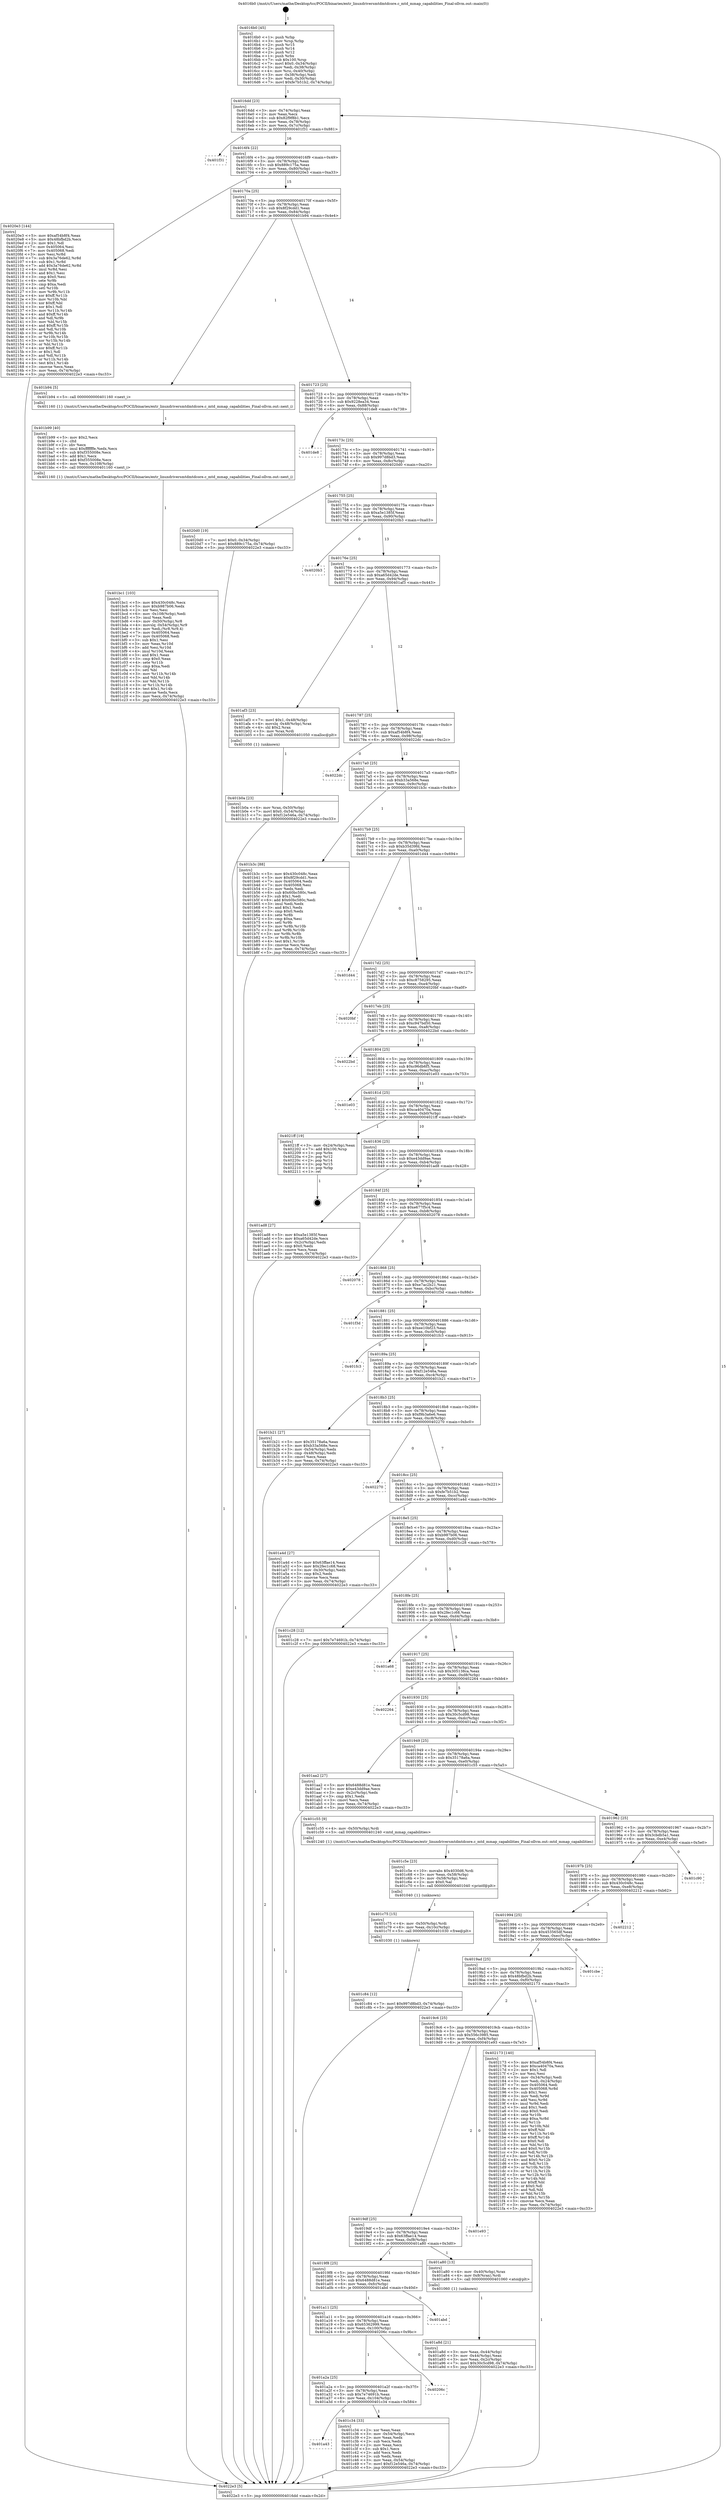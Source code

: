 digraph "0x4016b0" {
  label = "0x4016b0 (/mnt/c/Users/mathe/Desktop/tcc/POCII/binaries/extr_linuxdriversmtdmtdcore.c_mtd_mmap_capabilities_Final-ollvm.out::main(0))"
  labelloc = "t"
  node[shape=record]

  Entry [label="",width=0.3,height=0.3,shape=circle,fillcolor=black,style=filled]
  "0x4016dd" [label="{
     0x4016dd [23]\l
     | [instrs]\l
     &nbsp;&nbsp;0x4016dd \<+3\>: mov -0x74(%rbp),%eax\l
     &nbsp;&nbsp;0x4016e0 \<+2\>: mov %eax,%ecx\l
     &nbsp;&nbsp;0x4016e2 \<+6\>: sub $0x82f9f8b1,%ecx\l
     &nbsp;&nbsp;0x4016e8 \<+3\>: mov %eax,-0x78(%rbp)\l
     &nbsp;&nbsp;0x4016eb \<+3\>: mov %ecx,-0x7c(%rbp)\l
     &nbsp;&nbsp;0x4016ee \<+6\>: je 0000000000401f31 \<main+0x881\>\l
  }"]
  "0x401f31" [label="{
     0x401f31\l
  }", style=dashed]
  "0x4016f4" [label="{
     0x4016f4 [22]\l
     | [instrs]\l
     &nbsp;&nbsp;0x4016f4 \<+5\>: jmp 00000000004016f9 \<main+0x49\>\l
     &nbsp;&nbsp;0x4016f9 \<+3\>: mov -0x78(%rbp),%eax\l
     &nbsp;&nbsp;0x4016fc \<+5\>: sub $0x889c175a,%eax\l
     &nbsp;&nbsp;0x401701 \<+3\>: mov %eax,-0x80(%rbp)\l
     &nbsp;&nbsp;0x401704 \<+6\>: je 00000000004020e3 \<main+0xa33\>\l
  }"]
  Exit [label="",width=0.3,height=0.3,shape=circle,fillcolor=black,style=filled,peripheries=2]
  "0x4020e3" [label="{
     0x4020e3 [144]\l
     | [instrs]\l
     &nbsp;&nbsp;0x4020e3 \<+5\>: mov $0xaf54b8f4,%eax\l
     &nbsp;&nbsp;0x4020e8 \<+5\>: mov $0x48bfbd2b,%ecx\l
     &nbsp;&nbsp;0x4020ed \<+2\>: mov $0x1,%dl\l
     &nbsp;&nbsp;0x4020ef \<+7\>: mov 0x405064,%esi\l
     &nbsp;&nbsp;0x4020f6 \<+7\>: mov 0x405068,%edi\l
     &nbsp;&nbsp;0x4020fd \<+3\>: mov %esi,%r8d\l
     &nbsp;&nbsp;0x402100 \<+7\>: sub $0x3a76de62,%r8d\l
     &nbsp;&nbsp;0x402107 \<+4\>: sub $0x1,%r8d\l
     &nbsp;&nbsp;0x40210b \<+7\>: add $0x3a76de62,%r8d\l
     &nbsp;&nbsp;0x402112 \<+4\>: imul %r8d,%esi\l
     &nbsp;&nbsp;0x402116 \<+3\>: and $0x1,%esi\l
     &nbsp;&nbsp;0x402119 \<+3\>: cmp $0x0,%esi\l
     &nbsp;&nbsp;0x40211c \<+4\>: sete %r9b\l
     &nbsp;&nbsp;0x402120 \<+3\>: cmp $0xa,%edi\l
     &nbsp;&nbsp;0x402123 \<+4\>: setl %r10b\l
     &nbsp;&nbsp;0x402127 \<+3\>: mov %r9b,%r11b\l
     &nbsp;&nbsp;0x40212a \<+4\>: xor $0xff,%r11b\l
     &nbsp;&nbsp;0x40212e \<+3\>: mov %r10b,%bl\l
     &nbsp;&nbsp;0x402131 \<+3\>: xor $0xff,%bl\l
     &nbsp;&nbsp;0x402134 \<+3\>: xor $0x1,%dl\l
     &nbsp;&nbsp;0x402137 \<+3\>: mov %r11b,%r14b\l
     &nbsp;&nbsp;0x40213a \<+4\>: and $0xff,%r14b\l
     &nbsp;&nbsp;0x40213e \<+3\>: and %dl,%r9b\l
     &nbsp;&nbsp;0x402141 \<+3\>: mov %bl,%r15b\l
     &nbsp;&nbsp;0x402144 \<+4\>: and $0xff,%r15b\l
     &nbsp;&nbsp;0x402148 \<+3\>: and %dl,%r10b\l
     &nbsp;&nbsp;0x40214b \<+3\>: or %r9b,%r14b\l
     &nbsp;&nbsp;0x40214e \<+3\>: or %r10b,%r15b\l
     &nbsp;&nbsp;0x402151 \<+3\>: xor %r15b,%r14b\l
     &nbsp;&nbsp;0x402154 \<+3\>: or %bl,%r11b\l
     &nbsp;&nbsp;0x402157 \<+4\>: xor $0xff,%r11b\l
     &nbsp;&nbsp;0x40215b \<+3\>: or $0x1,%dl\l
     &nbsp;&nbsp;0x40215e \<+3\>: and %dl,%r11b\l
     &nbsp;&nbsp;0x402161 \<+3\>: or %r11b,%r14b\l
     &nbsp;&nbsp;0x402164 \<+4\>: test $0x1,%r14b\l
     &nbsp;&nbsp;0x402168 \<+3\>: cmovne %ecx,%eax\l
     &nbsp;&nbsp;0x40216b \<+3\>: mov %eax,-0x74(%rbp)\l
     &nbsp;&nbsp;0x40216e \<+5\>: jmp 00000000004022e3 \<main+0xc33\>\l
  }"]
  "0x40170a" [label="{
     0x40170a [25]\l
     | [instrs]\l
     &nbsp;&nbsp;0x40170a \<+5\>: jmp 000000000040170f \<main+0x5f\>\l
     &nbsp;&nbsp;0x40170f \<+3\>: mov -0x78(%rbp),%eax\l
     &nbsp;&nbsp;0x401712 \<+5\>: sub $0x8f29cdd1,%eax\l
     &nbsp;&nbsp;0x401717 \<+6\>: mov %eax,-0x84(%rbp)\l
     &nbsp;&nbsp;0x40171d \<+6\>: je 0000000000401b94 \<main+0x4e4\>\l
  }"]
  "0x401c84" [label="{
     0x401c84 [12]\l
     | [instrs]\l
     &nbsp;&nbsp;0x401c84 \<+7\>: movl $0x997d8bd3,-0x74(%rbp)\l
     &nbsp;&nbsp;0x401c8b \<+5\>: jmp 00000000004022e3 \<main+0xc33\>\l
  }"]
  "0x401b94" [label="{
     0x401b94 [5]\l
     | [instrs]\l
     &nbsp;&nbsp;0x401b94 \<+5\>: call 0000000000401160 \<next_i\>\l
     | [calls]\l
     &nbsp;&nbsp;0x401160 \{1\} (/mnt/c/Users/mathe/Desktop/tcc/POCII/binaries/extr_linuxdriversmtdmtdcore.c_mtd_mmap_capabilities_Final-ollvm.out::next_i)\l
  }"]
  "0x401723" [label="{
     0x401723 [25]\l
     | [instrs]\l
     &nbsp;&nbsp;0x401723 \<+5\>: jmp 0000000000401728 \<main+0x78\>\l
     &nbsp;&nbsp;0x401728 \<+3\>: mov -0x78(%rbp),%eax\l
     &nbsp;&nbsp;0x40172b \<+5\>: sub $0x9228ea34,%eax\l
     &nbsp;&nbsp;0x401730 \<+6\>: mov %eax,-0x88(%rbp)\l
     &nbsp;&nbsp;0x401736 \<+6\>: je 0000000000401de8 \<main+0x738\>\l
  }"]
  "0x401c75" [label="{
     0x401c75 [15]\l
     | [instrs]\l
     &nbsp;&nbsp;0x401c75 \<+4\>: mov -0x50(%rbp),%rdi\l
     &nbsp;&nbsp;0x401c79 \<+6\>: mov %eax,-0x10c(%rbp)\l
     &nbsp;&nbsp;0x401c7f \<+5\>: call 0000000000401030 \<free@plt\>\l
     | [calls]\l
     &nbsp;&nbsp;0x401030 \{1\} (unknown)\l
  }"]
  "0x401de8" [label="{
     0x401de8\l
  }", style=dashed]
  "0x40173c" [label="{
     0x40173c [25]\l
     | [instrs]\l
     &nbsp;&nbsp;0x40173c \<+5\>: jmp 0000000000401741 \<main+0x91\>\l
     &nbsp;&nbsp;0x401741 \<+3\>: mov -0x78(%rbp),%eax\l
     &nbsp;&nbsp;0x401744 \<+5\>: sub $0x997d8bd3,%eax\l
     &nbsp;&nbsp;0x401749 \<+6\>: mov %eax,-0x8c(%rbp)\l
     &nbsp;&nbsp;0x40174f \<+6\>: je 00000000004020d0 \<main+0xa20\>\l
  }"]
  "0x401c5e" [label="{
     0x401c5e [23]\l
     | [instrs]\l
     &nbsp;&nbsp;0x401c5e \<+10\>: movabs $0x4030d6,%rdi\l
     &nbsp;&nbsp;0x401c68 \<+3\>: mov %eax,-0x58(%rbp)\l
     &nbsp;&nbsp;0x401c6b \<+3\>: mov -0x58(%rbp),%esi\l
     &nbsp;&nbsp;0x401c6e \<+2\>: mov $0x0,%al\l
     &nbsp;&nbsp;0x401c70 \<+5\>: call 0000000000401040 \<printf@plt\>\l
     | [calls]\l
     &nbsp;&nbsp;0x401040 \{1\} (unknown)\l
  }"]
  "0x4020d0" [label="{
     0x4020d0 [19]\l
     | [instrs]\l
     &nbsp;&nbsp;0x4020d0 \<+7\>: movl $0x0,-0x34(%rbp)\l
     &nbsp;&nbsp;0x4020d7 \<+7\>: movl $0x889c175a,-0x74(%rbp)\l
     &nbsp;&nbsp;0x4020de \<+5\>: jmp 00000000004022e3 \<main+0xc33\>\l
  }"]
  "0x401755" [label="{
     0x401755 [25]\l
     | [instrs]\l
     &nbsp;&nbsp;0x401755 \<+5\>: jmp 000000000040175a \<main+0xaa\>\l
     &nbsp;&nbsp;0x40175a \<+3\>: mov -0x78(%rbp),%eax\l
     &nbsp;&nbsp;0x40175d \<+5\>: sub $0xa5e1385f,%eax\l
     &nbsp;&nbsp;0x401762 \<+6\>: mov %eax,-0x90(%rbp)\l
     &nbsp;&nbsp;0x401768 \<+6\>: je 00000000004020b3 \<main+0xa03\>\l
  }"]
  "0x401a43" [label="{
     0x401a43\l
  }", style=dashed]
  "0x4020b3" [label="{
     0x4020b3\l
  }", style=dashed]
  "0x40176e" [label="{
     0x40176e [25]\l
     | [instrs]\l
     &nbsp;&nbsp;0x40176e \<+5\>: jmp 0000000000401773 \<main+0xc3\>\l
     &nbsp;&nbsp;0x401773 \<+3\>: mov -0x78(%rbp),%eax\l
     &nbsp;&nbsp;0x401776 \<+5\>: sub $0xa65d42de,%eax\l
     &nbsp;&nbsp;0x40177b \<+6\>: mov %eax,-0x94(%rbp)\l
     &nbsp;&nbsp;0x401781 \<+6\>: je 0000000000401af3 \<main+0x443\>\l
  }"]
  "0x401c34" [label="{
     0x401c34 [33]\l
     | [instrs]\l
     &nbsp;&nbsp;0x401c34 \<+2\>: xor %eax,%eax\l
     &nbsp;&nbsp;0x401c36 \<+3\>: mov -0x54(%rbp),%ecx\l
     &nbsp;&nbsp;0x401c39 \<+2\>: mov %eax,%edx\l
     &nbsp;&nbsp;0x401c3b \<+2\>: sub %ecx,%edx\l
     &nbsp;&nbsp;0x401c3d \<+2\>: mov %eax,%ecx\l
     &nbsp;&nbsp;0x401c3f \<+3\>: sub $0x1,%ecx\l
     &nbsp;&nbsp;0x401c42 \<+2\>: add %ecx,%edx\l
     &nbsp;&nbsp;0x401c44 \<+2\>: sub %edx,%eax\l
     &nbsp;&nbsp;0x401c46 \<+3\>: mov %eax,-0x54(%rbp)\l
     &nbsp;&nbsp;0x401c49 \<+7\>: movl $0xf12e546a,-0x74(%rbp)\l
     &nbsp;&nbsp;0x401c50 \<+5\>: jmp 00000000004022e3 \<main+0xc33\>\l
  }"]
  "0x401af3" [label="{
     0x401af3 [23]\l
     | [instrs]\l
     &nbsp;&nbsp;0x401af3 \<+7\>: movl $0x1,-0x48(%rbp)\l
     &nbsp;&nbsp;0x401afa \<+4\>: movslq -0x48(%rbp),%rax\l
     &nbsp;&nbsp;0x401afe \<+4\>: shl $0x2,%rax\l
     &nbsp;&nbsp;0x401b02 \<+3\>: mov %rax,%rdi\l
     &nbsp;&nbsp;0x401b05 \<+5\>: call 0000000000401050 \<malloc@plt\>\l
     | [calls]\l
     &nbsp;&nbsp;0x401050 \{1\} (unknown)\l
  }"]
  "0x401787" [label="{
     0x401787 [25]\l
     | [instrs]\l
     &nbsp;&nbsp;0x401787 \<+5\>: jmp 000000000040178c \<main+0xdc\>\l
     &nbsp;&nbsp;0x40178c \<+3\>: mov -0x78(%rbp),%eax\l
     &nbsp;&nbsp;0x40178f \<+5\>: sub $0xaf54b8f4,%eax\l
     &nbsp;&nbsp;0x401794 \<+6\>: mov %eax,-0x98(%rbp)\l
     &nbsp;&nbsp;0x40179a \<+6\>: je 00000000004022dc \<main+0xc2c\>\l
  }"]
  "0x401a2a" [label="{
     0x401a2a [25]\l
     | [instrs]\l
     &nbsp;&nbsp;0x401a2a \<+5\>: jmp 0000000000401a2f \<main+0x37f\>\l
     &nbsp;&nbsp;0x401a2f \<+3\>: mov -0x78(%rbp),%eax\l
     &nbsp;&nbsp;0x401a32 \<+5\>: sub $0x7e74691b,%eax\l
     &nbsp;&nbsp;0x401a37 \<+6\>: mov %eax,-0x104(%rbp)\l
     &nbsp;&nbsp;0x401a3d \<+6\>: je 0000000000401c34 \<main+0x584\>\l
  }"]
  "0x4022dc" [label="{
     0x4022dc\l
  }", style=dashed]
  "0x4017a0" [label="{
     0x4017a0 [25]\l
     | [instrs]\l
     &nbsp;&nbsp;0x4017a0 \<+5\>: jmp 00000000004017a5 \<main+0xf5\>\l
     &nbsp;&nbsp;0x4017a5 \<+3\>: mov -0x78(%rbp),%eax\l
     &nbsp;&nbsp;0x4017a8 \<+5\>: sub $0xb33a568e,%eax\l
     &nbsp;&nbsp;0x4017ad \<+6\>: mov %eax,-0x9c(%rbp)\l
     &nbsp;&nbsp;0x4017b3 \<+6\>: je 0000000000401b3c \<main+0x48c\>\l
  }"]
  "0x40206c" [label="{
     0x40206c\l
  }", style=dashed]
  "0x401b3c" [label="{
     0x401b3c [88]\l
     | [instrs]\l
     &nbsp;&nbsp;0x401b3c \<+5\>: mov $0x430c048c,%eax\l
     &nbsp;&nbsp;0x401b41 \<+5\>: mov $0x8f29cdd1,%ecx\l
     &nbsp;&nbsp;0x401b46 \<+7\>: mov 0x405064,%edx\l
     &nbsp;&nbsp;0x401b4d \<+7\>: mov 0x405068,%esi\l
     &nbsp;&nbsp;0x401b54 \<+2\>: mov %edx,%edi\l
     &nbsp;&nbsp;0x401b56 \<+6\>: sub $0x60bc580c,%edi\l
     &nbsp;&nbsp;0x401b5c \<+3\>: sub $0x1,%edi\l
     &nbsp;&nbsp;0x401b5f \<+6\>: add $0x60bc580c,%edi\l
     &nbsp;&nbsp;0x401b65 \<+3\>: imul %edi,%edx\l
     &nbsp;&nbsp;0x401b68 \<+3\>: and $0x1,%edx\l
     &nbsp;&nbsp;0x401b6b \<+3\>: cmp $0x0,%edx\l
     &nbsp;&nbsp;0x401b6e \<+4\>: sete %r8b\l
     &nbsp;&nbsp;0x401b72 \<+3\>: cmp $0xa,%esi\l
     &nbsp;&nbsp;0x401b75 \<+4\>: setl %r9b\l
     &nbsp;&nbsp;0x401b79 \<+3\>: mov %r8b,%r10b\l
     &nbsp;&nbsp;0x401b7c \<+3\>: and %r9b,%r10b\l
     &nbsp;&nbsp;0x401b7f \<+3\>: xor %r9b,%r8b\l
     &nbsp;&nbsp;0x401b82 \<+3\>: or %r8b,%r10b\l
     &nbsp;&nbsp;0x401b85 \<+4\>: test $0x1,%r10b\l
     &nbsp;&nbsp;0x401b89 \<+3\>: cmovne %ecx,%eax\l
     &nbsp;&nbsp;0x401b8c \<+3\>: mov %eax,-0x74(%rbp)\l
     &nbsp;&nbsp;0x401b8f \<+5\>: jmp 00000000004022e3 \<main+0xc33\>\l
  }"]
  "0x4017b9" [label="{
     0x4017b9 [25]\l
     | [instrs]\l
     &nbsp;&nbsp;0x4017b9 \<+5\>: jmp 00000000004017be \<main+0x10e\>\l
     &nbsp;&nbsp;0x4017be \<+3\>: mov -0x78(%rbp),%eax\l
     &nbsp;&nbsp;0x4017c1 \<+5\>: sub $0xb35d39fd,%eax\l
     &nbsp;&nbsp;0x4017c6 \<+6\>: mov %eax,-0xa0(%rbp)\l
     &nbsp;&nbsp;0x4017cc \<+6\>: je 0000000000401d44 \<main+0x694\>\l
  }"]
  "0x401a11" [label="{
     0x401a11 [25]\l
     | [instrs]\l
     &nbsp;&nbsp;0x401a11 \<+5\>: jmp 0000000000401a16 \<main+0x366\>\l
     &nbsp;&nbsp;0x401a16 \<+3\>: mov -0x78(%rbp),%eax\l
     &nbsp;&nbsp;0x401a19 \<+5\>: sub $0x65362999,%eax\l
     &nbsp;&nbsp;0x401a1e \<+6\>: mov %eax,-0x100(%rbp)\l
     &nbsp;&nbsp;0x401a24 \<+6\>: je 000000000040206c \<main+0x9bc\>\l
  }"]
  "0x401d44" [label="{
     0x401d44\l
  }", style=dashed]
  "0x4017d2" [label="{
     0x4017d2 [25]\l
     | [instrs]\l
     &nbsp;&nbsp;0x4017d2 \<+5\>: jmp 00000000004017d7 \<main+0x127\>\l
     &nbsp;&nbsp;0x4017d7 \<+3\>: mov -0x78(%rbp),%eax\l
     &nbsp;&nbsp;0x4017da \<+5\>: sub $0xc8758295,%eax\l
     &nbsp;&nbsp;0x4017df \<+6\>: mov %eax,-0xa4(%rbp)\l
     &nbsp;&nbsp;0x4017e5 \<+6\>: je 00000000004020bf \<main+0xa0f\>\l
  }"]
  "0x401abd" [label="{
     0x401abd\l
  }", style=dashed]
  "0x4020bf" [label="{
     0x4020bf\l
  }", style=dashed]
  "0x4017eb" [label="{
     0x4017eb [25]\l
     | [instrs]\l
     &nbsp;&nbsp;0x4017eb \<+5\>: jmp 00000000004017f0 \<main+0x140\>\l
     &nbsp;&nbsp;0x4017f0 \<+3\>: mov -0x78(%rbp),%eax\l
     &nbsp;&nbsp;0x4017f3 \<+5\>: sub $0xc947bd50,%eax\l
     &nbsp;&nbsp;0x4017f8 \<+6\>: mov %eax,-0xa8(%rbp)\l
     &nbsp;&nbsp;0x4017fe \<+6\>: je 00000000004022bd \<main+0xc0d\>\l
  }"]
  "0x401bc1" [label="{
     0x401bc1 [103]\l
     | [instrs]\l
     &nbsp;&nbsp;0x401bc1 \<+5\>: mov $0x430c048c,%ecx\l
     &nbsp;&nbsp;0x401bc6 \<+5\>: mov $0xb987b06,%edx\l
     &nbsp;&nbsp;0x401bcb \<+2\>: xor %esi,%esi\l
     &nbsp;&nbsp;0x401bcd \<+6\>: mov -0x108(%rbp),%edi\l
     &nbsp;&nbsp;0x401bd3 \<+3\>: imul %eax,%edi\l
     &nbsp;&nbsp;0x401bd6 \<+4\>: mov -0x50(%rbp),%r8\l
     &nbsp;&nbsp;0x401bda \<+4\>: movslq -0x54(%rbp),%r9\l
     &nbsp;&nbsp;0x401bde \<+4\>: mov %edi,(%r8,%r9,4)\l
     &nbsp;&nbsp;0x401be2 \<+7\>: mov 0x405064,%eax\l
     &nbsp;&nbsp;0x401be9 \<+7\>: mov 0x405068,%edi\l
     &nbsp;&nbsp;0x401bf0 \<+3\>: sub $0x1,%esi\l
     &nbsp;&nbsp;0x401bf3 \<+3\>: mov %eax,%r10d\l
     &nbsp;&nbsp;0x401bf6 \<+3\>: add %esi,%r10d\l
     &nbsp;&nbsp;0x401bf9 \<+4\>: imul %r10d,%eax\l
     &nbsp;&nbsp;0x401bfd \<+3\>: and $0x1,%eax\l
     &nbsp;&nbsp;0x401c00 \<+3\>: cmp $0x0,%eax\l
     &nbsp;&nbsp;0x401c03 \<+4\>: sete %r11b\l
     &nbsp;&nbsp;0x401c07 \<+3\>: cmp $0xa,%edi\l
     &nbsp;&nbsp;0x401c0a \<+3\>: setl %bl\l
     &nbsp;&nbsp;0x401c0d \<+3\>: mov %r11b,%r14b\l
     &nbsp;&nbsp;0x401c10 \<+3\>: and %bl,%r14b\l
     &nbsp;&nbsp;0x401c13 \<+3\>: xor %bl,%r11b\l
     &nbsp;&nbsp;0x401c16 \<+3\>: or %r11b,%r14b\l
     &nbsp;&nbsp;0x401c19 \<+4\>: test $0x1,%r14b\l
     &nbsp;&nbsp;0x401c1d \<+3\>: cmovne %edx,%ecx\l
     &nbsp;&nbsp;0x401c20 \<+3\>: mov %ecx,-0x74(%rbp)\l
     &nbsp;&nbsp;0x401c23 \<+5\>: jmp 00000000004022e3 \<main+0xc33\>\l
  }"]
  "0x4022bd" [label="{
     0x4022bd\l
  }", style=dashed]
  "0x401804" [label="{
     0x401804 [25]\l
     | [instrs]\l
     &nbsp;&nbsp;0x401804 \<+5\>: jmp 0000000000401809 \<main+0x159\>\l
     &nbsp;&nbsp;0x401809 \<+3\>: mov -0x78(%rbp),%eax\l
     &nbsp;&nbsp;0x40180c \<+5\>: sub $0xc96db6f5,%eax\l
     &nbsp;&nbsp;0x401811 \<+6\>: mov %eax,-0xac(%rbp)\l
     &nbsp;&nbsp;0x401817 \<+6\>: je 0000000000401e03 \<main+0x753\>\l
  }"]
  "0x401b99" [label="{
     0x401b99 [40]\l
     | [instrs]\l
     &nbsp;&nbsp;0x401b99 \<+5\>: mov $0x2,%ecx\l
     &nbsp;&nbsp;0x401b9e \<+1\>: cltd\l
     &nbsp;&nbsp;0x401b9f \<+2\>: idiv %ecx\l
     &nbsp;&nbsp;0x401ba1 \<+6\>: imul $0xfffffffe,%edx,%ecx\l
     &nbsp;&nbsp;0x401ba7 \<+6\>: sub $0xf355008e,%ecx\l
     &nbsp;&nbsp;0x401bad \<+3\>: add $0x1,%ecx\l
     &nbsp;&nbsp;0x401bb0 \<+6\>: add $0xf355008e,%ecx\l
     &nbsp;&nbsp;0x401bb6 \<+6\>: mov %ecx,-0x108(%rbp)\l
     &nbsp;&nbsp;0x401bbc \<+5\>: call 0000000000401160 \<next_i\>\l
     | [calls]\l
     &nbsp;&nbsp;0x401160 \{1\} (/mnt/c/Users/mathe/Desktop/tcc/POCII/binaries/extr_linuxdriversmtdmtdcore.c_mtd_mmap_capabilities_Final-ollvm.out::next_i)\l
  }"]
  "0x401e03" [label="{
     0x401e03\l
  }", style=dashed]
  "0x40181d" [label="{
     0x40181d [25]\l
     | [instrs]\l
     &nbsp;&nbsp;0x40181d \<+5\>: jmp 0000000000401822 \<main+0x172\>\l
     &nbsp;&nbsp;0x401822 \<+3\>: mov -0x78(%rbp),%eax\l
     &nbsp;&nbsp;0x401825 \<+5\>: sub $0xca40470a,%eax\l
     &nbsp;&nbsp;0x40182a \<+6\>: mov %eax,-0xb0(%rbp)\l
     &nbsp;&nbsp;0x401830 \<+6\>: je 00000000004021ff \<main+0xb4f\>\l
  }"]
  "0x401b0a" [label="{
     0x401b0a [23]\l
     | [instrs]\l
     &nbsp;&nbsp;0x401b0a \<+4\>: mov %rax,-0x50(%rbp)\l
     &nbsp;&nbsp;0x401b0e \<+7\>: movl $0x0,-0x54(%rbp)\l
     &nbsp;&nbsp;0x401b15 \<+7\>: movl $0xf12e546a,-0x74(%rbp)\l
     &nbsp;&nbsp;0x401b1c \<+5\>: jmp 00000000004022e3 \<main+0xc33\>\l
  }"]
  "0x4021ff" [label="{
     0x4021ff [19]\l
     | [instrs]\l
     &nbsp;&nbsp;0x4021ff \<+3\>: mov -0x24(%rbp),%eax\l
     &nbsp;&nbsp;0x402202 \<+7\>: add $0x100,%rsp\l
     &nbsp;&nbsp;0x402209 \<+1\>: pop %rbx\l
     &nbsp;&nbsp;0x40220a \<+2\>: pop %r12\l
     &nbsp;&nbsp;0x40220c \<+2\>: pop %r14\l
     &nbsp;&nbsp;0x40220e \<+2\>: pop %r15\l
     &nbsp;&nbsp;0x402210 \<+1\>: pop %rbp\l
     &nbsp;&nbsp;0x402211 \<+1\>: ret\l
  }"]
  "0x401836" [label="{
     0x401836 [25]\l
     | [instrs]\l
     &nbsp;&nbsp;0x401836 \<+5\>: jmp 000000000040183b \<main+0x18b\>\l
     &nbsp;&nbsp;0x40183b \<+3\>: mov -0x78(%rbp),%eax\l
     &nbsp;&nbsp;0x40183e \<+5\>: sub $0xe43dd9ae,%eax\l
     &nbsp;&nbsp;0x401843 \<+6\>: mov %eax,-0xb4(%rbp)\l
     &nbsp;&nbsp;0x401849 \<+6\>: je 0000000000401ad8 \<main+0x428\>\l
  }"]
  "0x401a8d" [label="{
     0x401a8d [21]\l
     | [instrs]\l
     &nbsp;&nbsp;0x401a8d \<+3\>: mov %eax,-0x44(%rbp)\l
     &nbsp;&nbsp;0x401a90 \<+3\>: mov -0x44(%rbp),%eax\l
     &nbsp;&nbsp;0x401a93 \<+3\>: mov %eax,-0x2c(%rbp)\l
     &nbsp;&nbsp;0x401a96 \<+7\>: movl $0x30c5cd98,-0x74(%rbp)\l
     &nbsp;&nbsp;0x401a9d \<+5\>: jmp 00000000004022e3 \<main+0xc33\>\l
  }"]
  "0x401ad8" [label="{
     0x401ad8 [27]\l
     | [instrs]\l
     &nbsp;&nbsp;0x401ad8 \<+5\>: mov $0xa5e1385f,%eax\l
     &nbsp;&nbsp;0x401add \<+5\>: mov $0xa65d42de,%ecx\l
     &nbsp;&nbsp;0x401ae2 \<+3\>: mov -0x2c(%rbp),%edx\l
     &nbsp;&nbsp;0x401ae5 \<+3\>: cmp $0x0,%edx\l
     &nbsp;&nbsp;0x401ae8 \<+3\>: cmove %ecx,%eax\l
     &nbsp;&nbsp;0x401aeb \<+3\>: mov %eax,-0x74(%rbp)\l
     &nbsp;&nbsp;0x401aee \<+5\>: jmp 00000000004022e3 \<main+0xc33\>\l
  }"]
  "0x40184f" [label="{
     0x40184f [25]\l
     | [instrs]\l
     &nbsp;&nbsp;0x40184f \<+5\>: jmp 0000000000401854 \<main+0x1a4\>\l
     &nbsp;&nbsp;0x401854 \<+3\>: mov -0x78(%rbp),%eax\l
     &nbsp;&nbsp;0x401857 \<+5\>: sub $0xe677f5c4,%eax\l
     &nbsp;&nbsp;0x40185c \<+6\>: mov %eax,-0xb8(%rbp)\l
     &nbsp;&nbsp;0x401862 \<+6\>: je 0000000000402078 \<main+0x9c8\>\l
  }"]
  "0x4019f8" [label="{
     0x4019f8 [25]\l
     | [instrs]\l
     &nbsp;&nbsp;0x4019f8 \<+5\>: jmp 00000000004019fd \<main+0x34d\>\l
     &nbsp;&nbsp;0x4019fd \<+3\>: mov -0x78(%rbp),%eax\l
     &nbsp;&nbsp;0x401a00 \<+5\>: sub $0x6488d81e,%eax\l
     &nbsp;&nbsp;0x401a05 \<+6\>: mov %eax,-0xfc(%rbp)\l
     &nbsp;&nbsp;0x401a0b \<+6\>: je 0000000000401abd \<main+0x40d\>\l
  }"]
  "0x402078" [label="{
     0x402078\l
  }", style=dashed]
  "0x401868" [label="{
     0x401868 [25]\l
     | [instrs]\l
     &nbsp;&nbsp;0x401868 \<+5\>: jmp 000000000040186d \<main+0x1bd\>\l
     &nbsp;&nbsp;0x40186d \<+3\>: mov -0x78(%rbp),%eax\l
     &nbsp;&nbsp;0x401870 \<+5\>: sub $0xe7ac2b21,%eax\l
     &nbsp;&nbsp;0x401875 \<+6\>: mov %eax,-0xbc(%rbp)\l
     &nbsp;&nbsp;0x40187b \<+6\>: je 0000000000401f3d \<main+0x88d\>\l
  }"]
  "0x401a80" [label="{
     0x401a80 [13]\l
     | [instrs]\l
     &nbsp;&nbsp;0x401a80 \<+4\>: mov -0x40(%rbp),%rax\l
     &nbsp;&nbsp;0x401a84 \<+4\>: mov 0x8(%rax),%rdi\l
     &nbsp;&nbsp;0x401a88 \<+5\>: call 0000000000401060 \<atoi@plt\>\l
     | [calls]\l
     &nbsp;&nbsp;0x401060 \{1\} (unknown)\l
  }"]
  "0x401f3d" [label="{
     0x401f3d\l
  }", style=dashed]
  "0x401881" [label="{
     0x401881 [25]\l
     | [instrs]\l
     &nbsp;&nbsp;0x401881 \<+5\>: jmp 0000000000401886 \<main+0x1d6\>\l
     &nbsp;&nbsp;0x401886 \<+3\>: mov -0x78(%rbp),%eax\l
     &nbsp;&nbsp;0x401889 \<+5\>: sub $0xee10bf23,%eax\l
     &nbsp;&nbsp;0x40188e \<+6\>: mov %eax,-0xc0(%rbp)\l
     &nbsp;&nbsp;0x401894 \<+6\>: je 0000000000401fc3 \<main+0x913\>\l
  }"]
  "0x4019df" [label="{
     0x4019df [25]\l
     | [instrs]\l
     &nbsp;&nbsp;0x4019df \<+5\>: jmp 00000000004019e4 \<main+0x334\>\l
     &nbsp;&nbsp;0x4019e4 \<+3\>: mov -0x78(%rbp),%eax\l
     &nbsp;&nbsp;0x4019e7 \<+5\>: sub $0x63ffae14,%eax\l
     &nbsp;&nbsp;0x4019ec \<+6\>: mov %eax,-0xf8(%rbp)\l
     &nbsp;&nbsp;0x4019f2 \<+6\>: je 0000000000401a80 \<main+0x3d0\>\l
  }"]
  "0x401fc3" [label="{
     0x401fc3\l
  }", style=dashed]
  "0x40189a" [label="{
     0x40189a [25]\l
     | [instrs]\l
     &nbsp;&nbsp;0x40189a \<+5\>: jmp 000000000040189f \<main+0x1ef\>\l
     &nbsp;&nbsp;0x40189f \<+3\>: mov -0x78(%rbp),%eax\l
     &nbsp;&nbsp;0x4018a2 \<+5\>: sub $0xf12e546a,%eax\l
     &nbsp;&nbsp;0x4018a7 \<+6\>: mov %eax,-0xc4(%rbp)\l
     &nbsp;&nbsp;0x4018ad \<+6\>: je 0000000000401b21 \<main+0x471\>\l
  }"]
  "0x401e93" [label="{
     0x401e93\l
  }", style=dashed]
  "0x401b21" [label="{
     0x401b21 [27]\l
     | [instrs]\l
     &nbsp;&nbsp;0x401b21 \<+5\>: mov $0x35178a6a,%eax\l
     &nbsp;&nbsp;0x401b26 \<+5\>: mov $0xb33a568e,%ecx\l
     &nbsp;&nbsp;0x401b2b \<+3\>: mov -0x54(%rbp),%edx\l
     &nbsp;&nbsp;0x401b2e \<+3\>: cmp -0x48(%rbp),%edx\l
     &nbsp;&nbsp;0x401b31 \<+3\>: cmovl %ecx,%eax\l
     &nbsp;&nbsp;0x401b34 \<+3\>: mov %eax,-0x74(%rbp)\l
     &nbsp;&nbsp;0x401b37 \<+5\>: jmp 00000000004022e3 \<main+0xc33\>\l
  }"]
  "0x4018b3" [label="{
     0x4018b3 [25]\l
     | [instrs]\l
     &nbsp;&nbsp;0x4018b3 \<+5\>: jmp 00000000004018b8 \<main+0x208\>\l
     &nbsp;&nbsp;0x4018b8 \<+3\>: mov -0x78(%rbp),%eax\l
     &nbsp;&nbsp;0x4018bb \<+5\>: sub $0xf9b3a6e6,%eax\l
     &nbsp;&nbsp;0x4018c0 \<+6\>: mov %eax,-0xc8(%rbp)\l
     &nbsp;&nbsp;0x4018c6 \<+6\>: je 0000000000402270 \<main+0xbc0\>\l
  }"]
  "0x4019c6" [label="{
     0x4019c6 [25]\l
     | [instrs]\l
     &nbsp;&nbsp;0x4019c6 \<+5\>: jmp 00000000004019cb \<main+0x31b\>\l
     &nbsp;&nbsp;0x4019cb \<+3\>: mov -0x78(%rbp),%eax\l
     &nbsp;&nbsp;0x4019ce \<+5\>: sub $0x556c3985,%eax\l
     &nbsp;&nbsp;0x4019d3 \<+6\>: mov %eax,-0xf4(%rbp)\l
     &nbsp;&nbsp;0x4019d9 \<+6\>: je 0000000000401e93 \<main+0x7e3\>\l
  }"]
  "0x402270" [label="{
     0x402270\l
  }", style=dashed]
  "0x4018cc" [label="{
     0x4018cc [25]\l
     | [instrs]\l
     &nbsp;&nbsp;0x4018cc \<+5\>: jmp 00000000004018d1 \<main+0x221\>\l
     &nbsp;&nbsp;0x4018d1 \<+3\>: mov -0x78(%rbp),%eax\l
     &nbsp;&nbsp;0x4018d4 \<+5\>: sub $0xfe7b51b2,%eax\l
     &nbsp;&nbsp;0x4018d9 \<+6\>: mov %eax,-0xcc(%rbp)\l
     &nbsp;&nbsp;0x4018df \<+6\>: je 0000000000401a4d \<main+0x39d\>\l
  }"]
  "0x402173" [label="{
     0x402173 [140]\l
     | [instrs]\l
     &nbsp;&nbsp;0x402173 \<+5\>: mov $0xaf54b8f4,%eax\l
     &nbsp;&nbsp;0x402178 \<+5\>: mov $0xca40470a,%ecx\l
     &nbsp;&nbsp;0x40217d \<+2\>: mov $0x1,%dl\l
     &nbsp;&nbsp;0x40217f \<+2\>: xor %esi,%esi\l
     &nbsp;&nbsp;0x402181 \<+3\>: mov -0x34(%rbp),%edi\l
     &nbsp;&nbsp;0x402184 \<+3\>: mov %edi,-0x24(%rbp)\l
     &nbsp;&nbsp;0x402187 \<+7\>: mov 0x405064,%edi\l
     &nbsp;&nbsp;0x40218e \<+8\>: mov 0x405068,%r8d\l
     &nbsp;&nbsp;0x402196 \<+3\>: sub $0x1,%esi\l
     &nbsp;&nbsp;0x402199 \<+3\>: mov %edi,%r9d\l
     &nbsp;&nbsp;0x40219c \<+3\>: add %esi,%r9d\l
     &nbsp;&nbsp;0x40219f \<+4\>: imul %r9d,%edi\l
     &nbsp;&nbsp;0x4021a3 \<+3\>: and $0x1,%edi\l
     &nbsp;&nbsp;0x4021a6 \<+3\>: cmp $0x0,%edi\l
     &nbsp;&nbsp;0x4021a9 \<+4\>: sete %r10b\l
     &nbsp;&nbsp;0x4021ad \<+4\>: cmp $0xa,%r8d\l
     &nbsp;&nbsp;0x4021b1 \<+4\>: setl %r11b\l
     &nbsp;&nbsp;0x4021b5 \<+3\>: mov %r10b,%bl\l
     &nbsp;&nbsp;0x4021b8 \<+3\>: xor $0xff,%bl\l
     &nbsp;&nbsp;0x4021bb \<+3\>: mov %r11b,%r14b\l
     &nbsp;&nbsp;0x4021be \<+4\>: xor $0xff,%r14b\l
     &nbsp;&nbsp;0x4021c2 \<+3\>: xor $0x0,%dl\l
     &nbsp;&nbsp;0x4021c5 \<+3\>: mov %bl,%r15b\l
     &nbsp;&nbsp;0x4021c8 \<+4\>: and $0x0,%r15b\l
     &nbsp;&nbsp;0x4021cc \<+3\>: and %dl,%r10b\l
     &nbsp;&nbsp;0x4021cf \<+3\>: mov %r14b,%r12b\l
     &nbsp;&nbsp;0x4021d2 \<+4\>: and $0x0,%r12b\l
     &nbsp;&nbsp;0x4021d6 \<+3\>: and %dl,%r11b\l
     &nbsp;&nbsp;0x4021d9 \<+3\>: or %r10b,%r15b\l
     &nbsp;&nbsp;0x4021dc \<+3\>: or %r11b,%r12b\l
     &nbsp;&nbsp;0x4021df \<+3\>: xor %r12b,%r15b\l
     &nbsp;&nbsp;0x4021e2 \<+3\>: or %r14b,%bl\l
     &nbsp;&nbsp;0x4021e5 \<+3\>: xor $0xff,%bl\l
     &nbsp;&nbsp;0x4021e8 \<+3\>: or $0x0,%dl\l
     &nbsp;&nbsp;0x4021eb \<+2\>: and %dl,%bl\l
     &nbsp;&nbsp;0x4021ed \<+3\>: or %bl,%r15b\l
     &nbsp;&nbsp;0x4021f0 \<+4\>: test $0x1,%r15b\l
     &nbsp;&nbsp;0x4021f4 \<+3\>: cmovne %ecx,%eax\l
     &nbsp;&nbsp;0x4021f7 \<+3\>: mov %eax,-0x74(%rbp)\l
     &nbsp;&nbsp;0x4021fa \<+5\>: jmp 00000000004022e3 \<main+0xc33\>\l
  }"]
  "0x401a4d" [label="{
     0x401a4d [27]\l
     | [instrs]\l
     &nbsp;&nbsp;0x401a4d \<+5\>: mov $0x63ffae14,%eax\l
     &nbsp;&nbsp;0x401a52 \<+5\>: mov $0x2fec1c68,%ecx\l
     &nbsp;&nbsp;0x401a57 \<+3\>: mov -0x30(%rbp),%edx\l
     &nbsp;&nbsp;0x401a5a \<+3\>: cmp $0x2,%edx\l
     &nbsp;&nbsp;0x401a5d \<+3\>: cmovne %ecx,%eax\l
     &nbsp;&nbsp;0x401a60 \<+3\>: mov %eax,-0x74(%rbp)\l
     &nbsp;&nbsp;0x401a63 \<+5\>: jmp 00000000004022e3 \<main+0xc33\>\l
  }"]
  "0x4018e5" [label="{
     0x4018e5 [25]\l
     | [instrs]\l
     &nbsp;&nbsp;0x4018e5 \<+5\>: jmp 00000000004018ea \<main+0x23a\>\l
     &nbsp;&nbsp;0x4018ea \<+3\>: mov -0x78(%rbp),%eax\l
     &nbsp;&nbsp;0x4018ed \<+5\>: sub $0xb987b06,%eax\l
     &nbsp;&nbsp;0x4018f2 \<+6\>: mov %eax,-0xd0(%rbp)\l
     &nbsp;&nbsp;0x4018f8 \<+6\>: je 0000000000401c28 \<main+0x578\>\l
  }"]
  "0x4022e3" [label="{
     0x4022e3 [5]\l
     | [instrs]\l
     &nbsp;&nbsp;0x4022e3 \<+5\>: jmp 00000000004016dd \<main+0x2d\>\l
  }"]
  "0x4016b0" [label="{
     0x4016b0 [45]\l
     | [instrs]\l
     &nbsp;&nbsp;0x4016b0 \<+1\>: push %rbp\l
     &nbsp;&nbsp;0x4016b1 \<+3\>: mov %rsp,%rbp\l
     &nbsp;&nbsp;0x4016b4 \<+2\>: push %r15\l
     &nbsp;&nbsp;0x4016b6 \<+2\>: push %r14\l
     &nbsp;&nbsp;0x4016b8 \<+2\>: push %r12\l
     &nbsp;&nbsp;0x4016ba \<+1\>: push %rbx\l
     &nbsp;&nbsp;0x4016bb \<+7\>: sub $0x100,%rsp\l
     &nbsp;&nbsp;0x4016c2 \<+7\>: movl $0x0,-0x34(%rbp)\l
     &nbsp;&nbsp;0x4016c9 \<+3\>: mov %edi,-0x38(%rbp)\l
     &nbsp;&nbsp;0x4016cc \<+4\>: mov %rsi,-0x40(%rbp)\l
     &nbsp;&nbsp;0x4016d0 \<+3\>: mov -0x38(%rbp),%edi\l
     &nbsp;&nbsp;0x4016d3 \<+3\>: mov %edi,-0x30(%rbp)\l
     &nbsp;&nbsp;0x4016d6 \<+7\>: movl $0xfe7b51b2,-0x74(%rbp)\l
  }"]
  "0x4019ad" [label="{
     0x4019ad [25]\l
     | [instrs]\l
     &nbsp;&nbsp;0x4019ad \<+5\>: jmp 00000000004019b2 \<main+0x302\>\l
     &nbsp;&nbsp;0x4019b2 \<+3\>: mov -0x78(%rbp),%eax\l
     &nbsp;&nbsp;0x4019b5 \<+5\>: sub $0x48bfbd2b,%eax\l
     &nbsp;&nbsp;0x4019ba \<+6\>: mov %eax,-0xf0(%rbp)\l
     &nbsp;&nbsp;0x4019c0 \<+6\>: je 0000000000402173 \<main+0xac3\>\l
  }"]
  "0x401c28" [label="{
     0x401c28 [12]\l
     | [instrs]\l
     &nbsp;&nbsp;0x401c28 \<+7\>: movl $0x7e74691b,-0x74(%rbp)\l
     &nbsp;&nbsp;0x401c2f \<+5\>: jmp 00000000004022e3 \<main+0xc33\>\l
  }"]
  "0x4018fe" [label="{
     0x4018fe [25]\l
     | [instrs]\l
     &nbsp;&nbsp;0x4018fe \<+5\>: jmp 0000000000401903 \<main+0x253\>\l
     &nbsp;&nbsp;0x401903 \<+3\>: mov -0x78(%rbp),%eax\l
     &nbsp;&nbsp;0x401906 \<+5\>: sub $0x2fec1c68,%eax\l
     &nbsp;&nbsp;0x40190b \<+6\>: mov %eax,-0xd4(%rbp)\l
     &nbsp;&nbsp;0x401911 \<+6\>: je 0000000000401a68 \<main+0x3b8\>\l
  }"]
  "0x401cbe" [label="{
     0x401cbe\l
  }", style=dashed]
  "0x401a68" [label="{
     0x401a68\l
  }", style=dashed]
  "0x401917" [label="{
     0x401917 [25]\l
     | [instrs]\l
     &nbsp;&nbsp;0x401917 \<+5\>: jmp 000000000040191c \<main+0x26c\>\l
     &nbsp;&nbsp;0x40191c \<+3\>: mov -0x78(%rbp),%eax\l
     &nbsp;&nbsp;0x40191f \<+5\>: sub $0x305138ca,%eax\l
     &nbsp;&nbsp;0x401924 \<+6\>: mov %eax,-0xd8(%rbp)\l
     &nbsp;&nbsp;0x40192a \<+6\>: je 0000000000402264 \<main+0xbb4\>\l
  }"]
  "0x401994" [label="{
     0x401994 [25]\l
     | [instrs]\l
     &nbsp;&nbsp;0x401994 \<+5\>: jmp 0000000000401999 \<main+0x2e9\>\l
     &nbsp;&nbsp;0x401999 \<+3\>: mov -0x78(%rbp),%eax\l
     &nbsp;&nbsp;0x40199c \<+5\>: sub $0x453565df,%eax\l
     &nbsp;&nbsp;0x4019a1 \<+6\>: mov %eax,-0xec(%rbp)\l
     &nbsp;&nbsp;0x4019a7 \<+6\>: je 0000000000401cbe \<main+0x60e\>\l
  }"]
  "0x402264" [label="{
     0x402264\l
  }", style=dashed]
  "0x401930" [label="{
     0x401930 [25]\l
     | [instrs]\l
     &nbsp;&nbsp;0x401930 \<+5\>: jmp 0000000000401935 \<main+0x285\>\l
     &nbsp;&nbsp;0x401935 \<+3\>: mov -0x78(%rbp),%eax\l
     &nbsp;&nbsp;0x401938 \<+5\>: sub $0x30c5cd98,%eax\l
     &nbsp;&nbsp;0x40193d \<+6\>: mov %eax,-0xdc(%rbp)\l
     &nbsp;&nbsp;0x401943 \<+6\>: je 0000000000401aa2 \<main+0x3f2\>\l
  }"]
  "0x402212" [label="{
     0x402212\l
  }", style=dashed]
  "0x401aa2" [label="{
     0x401aa2 [27]\l
     | [instrs]\l
     &nbsp;&nbsp;0x401aa2 \<+5\>: mov $0x6488d81e,%eax\l
     &nbsp;&nbsp;0x401aa7 \<+5\>: mov $0xe43dd9ae,%ecx\l
     &nbsp;&nbsp;0x401aac \<+3\>: mov -0x2c(%rbp),%edx\l
     &nbsp;&nbsp;0x401aaf \<+3\>: cmp $0x1,%edx\l
     &nbsp;&nbsp;0x401ab2 \<+3\>: cmovl %ecx,%eax\l
     &nbsp;&nbsp;0x401ab5 \<+3\>: mov %eax,-0x74(%rbp)\l
     &nbsp;&nbsp;0x401ab8 \<+5\>: jmp 00000000004022e3 \<main+0xc33\>\l
  }"]
  "0x401949" [label="{
     0x401949 [25]\l
     | [instrs]\l
     &nbsp;&nbsp;0x401949 \<+5\>: jmp 000000000040194e \<main+0x29e\>\l
     &nbsp;&nbsp;0x40194e \<+3\>: mov -0x78(%rbp),%eax\l
     &nbsp;&nbsp;0x401951 \<+5\>: sub $0x35178a6a,%eax\l
     &nbsp;&nbsp;0x401956 \<+6\>: mov %eax,-0xe0(%rbp)\l
     &nbsp;&nbsp;0x40195c \<+6\>: je 0000000000401c55 \<main+0x5a5\>\l
  }"]
  "0x40197b" [label="{
     0x40197b [25]\l
     | [instrs]\l
     &nbsp;&nbsp;0x40197b \<+5\>: jmp 0000000000401980 \<main+0x2d0\>\l
     &nbsp;&nbsp;0x401980 \<+3\>: mov -0x78(%rbp),%eax\l
     &nbsp;&nbsp;0x401983 \<+5\>: sub $0x430c048c,%eax\l
     &nbsp;&nbsp;0x401988 \<+6\>: mov %eax,-0xe8(%rbp)\l
     &nbsp;&nbsp;0x40198e \<+6\>: je 0000000000402212 \<main+0xb62\>\l
  }"]
  "0x401c55" [label="{
     0x401c55 [9]\l
     | [instrs]\l
     &nbsp;&nbsp;0x401c55 \<+4\>: mov -0x50(%rbp),%rdi\l
     &nbsp;&nbsp;0x401c59 \<+5\>: call 0000000000401240 \<mtd_mmap_capabilities\>\l
     | [calls]\l
     &nbsp;&nbsp;0x401240 \{1\} (/mnt/c/Users/mathe/Desktop/tcc/POCII/binaries/extr_linuxdriversmtdmtdcore.c_mtd_mmap_capabilities_Final-ollvm.out::mtd_mmap_capabilities)\l
  }"]
  "0x401962" [label="{
     0x401962 [25]\l
     | [instrs]\l
     &nbsp;&nbsp;0x401962 \<+5\>: jmp 0000000000401967 \<main+0x2b7\>\l
     &nbsp;&nbsp;0x401967 \<+3\>: mov -0x78(%rbp),%eax\l
     &nbsp;&nbsp;0x40196a \<+5\>: sub $0x3cbdb5a1,%eax\l
     &nbsp;&nbsp;0x40196f \<+6\>: mov %eax,-0xe4(%rbp)\l
     &nbsp;&nbsp;0x401975 \<+6\>: je 0000000000401c90 \<main+0x5e0\>\l
  }"]
  "0x401c90" [label="{
     0x401c90\l
  }", style=dashed]
  Entry -> "0x4016b0" [label=" 1"]
  "0x4016dd" -> "0x401f31" [label=" 0"]
  "0x4016dd" -> "0x4016f4" [label=" 16"]
  "0x4021ff" -> Exit [label=" 1"]
  "0x4016f4" -> "0x4020e3" [label=" 1"]
  "0x4016f4" -> "0x40170a" [label=" 15"]
  "0x402173" -> "0x4022e3" [label=" 1"]
  "0x40170a" -> "0x401b94" [label=" 1"]
  "0x40170a" -> "0x401723" [label=" 14"]
  "0x4020e3" -> "0x4022e3" [label=" 1"]
  "0x401723" -> "0x401de8" [label=" 0"]
  "0x401723" -> "0x40173c" [label=" 14"]
  "0x4020d0" -> "0x4022e3" [label=" 1"]
  "0x40173c" -> "0x4020d0" [label=" 1"]
  "0x40173c" -> "0x401755" [label=" 13"]
  "0x401c84" -> "0x4022e3" [label=" 1"]
  "0x401755" -> "0x4020b3" [label=" 0"]
  "0x401755" -> "0x40176e" [label=" 13"]
  "0x401c75" -> "0x401c84" [label=" 1"]
  "0x40176e" -> "0x401af3" [label=" 1"]
  "0x40176e" -> "0x401787" [label=" 12"]
  "0x401c5e" -> "0x401c75" [label=" 1"]
  "0x401787" -> "0x4022dc" [label=" 0"]
  "0x401787" -> "0x4017a0" [label=" 12"]
  "0x401c34" -> "0x4022e3" [label=" 1"]
  "0x4017a0" -> "0x401b3c" [label=" 1"]
  "0x4017a0" -> "0x4017b9" [label=" 11"]
  "0x401a2a" -> "0x401a43" [label=" 0"]
  "0x4017b9" -> "0x401d44" [label=" 0"]
  "0x4017b9" -> "0x4017d2" [label=" 11"]
  "0x401c55" -> "0x401c5e" [label=" 1"]
  "0x4017d2" -> "0x4020bf" [label=" 0"]
  "0x4017d2" -> "0x4017eb" [label=" 11"]
  "0x401a11" -> "0x401a2a" [label=" 1"]
  "0x4017eb" -> "0x4022bd" [label=" 0"]
  "0x4017eb" -> "0x401804" [label=" 11"]
  "0x401a2a" -> "0x401c34" [label=" 1"]
  "0x401804" -> "0x401e03" [label=" 0"]
  "0x401804" -> "0x40181d" [label=" 11"]
  "0x4019f8" -> "0x401a11" [label=" 1"]
  "0x40181d" -> "0x4021ff" [label=" 1"]
  "0x40181d" -> "0x401836" [label=" 10"]
  "0x4019f8" -> "0x401abd" [label=" 0"]
  "0x401836" -> "0x401ad8" [label=" 1"]
  "0x401836" -> "0x40184f" [label=" 9"]
  "0x401a11" -> "0x40206c" [label=" 0"]
  "0x40184f" -> "0x402078" [label=" 0"]
  "0x40184f" -> "0x401868" [label=" 9"]
  "0x401c28" -> "0x4022e3" [label=" 1"]
  "0x401868" -> "0x401f3d" [label=" 0"]
  "0x401868" -> "0x401881" [label=" 9"]
  "0x401bc1" -> "0x4022e3" [label=" 1"]
  "0x401881" -> "0x401fc3" [label=" 0"]
  "0x401881" -> "0x40189a" [label=" 9"]
  "0x401b94" -> "0x401b99" [label=" 1"]
  "0x40189a" -> "0x401b21" [label=" 2"]
  "0x40189a" -> "0x4018b3" [label=" 7"]
  "0x401b3c" -> "0x4022e3" [label=" 1"]
  "0x4018b3" -> "0x402270" [label=" 0"]
  "0x4018b3" -> "0x4018cc" [label=" 7"]
  "0x401b0a" -> "0x4022e3" [label=" 1"]
  "0x4018cc" -> "0x401a4d" [label=" 1"]
  "0x4018cc" -> "0x4018e5" [label=" 6"]
  "0x401a4d" -> "0x4022e3" [label=" 1"]
  "0x4016b0" -> "0x4016dd" [label=" 1"]
  "0x4022e3" -> "0x4016dd" [label=" 15"]
  "0x401af3" -> "0x401b0a" [label=" 1"]
  "0x4018e5" -> "0x401c28" [label=" 1"]
  "0x4018e5" -> "0x4018fe" [label=" 5"]
  "0x401aa2" -> "0x4022e3" [label=" 1"]
  "0x4018fe" -> "0x401a68" [label=" 0"]
  "0x4018fe" -> "0x401917" [label=" 5"]
  "0x401a8d" -> "0x4022e3" [label=" 1"]
  "0x401917" -> "0x402264" [label=" 0"]
  "0x401917" -> "0x401930" [label=" 5"]
  "0x4019df" -> "0x4019f8" [label=" 1"]
  "0x401930" -> "0x401aa2" [label=" 1"]
  "0x401930" -> "0x401949" [label=" 4"]
  "0x4019df" -> "0x401a80" [label=" 1"]
  "0x401949" -> "0x401c55" [label=" 1"]
  "0x401949" -> "0x401962" [label=" 3"]
  "0x4019c6" -> "0x4019df" [label=" 2"]
  "0x401962" -> "0x401c90" [label=" 0"]
  "0x401962" -> "0x40197b" [label=" 3"]
  "0x401b99" -> "0x401bc1" [label=" 1"]
  "0x40197b" -> "0x402212" [label=" 0"]
  "0x40197b" -> "0x401994" [label=" 3"]
  "0x401a80" -> "0x401a8d" [label=" 1"]
  "0x401994" -> "0x401cbe" [label=" 0"]
  "0x401994" -> "0x4019ad" [label=" 3"]
  "0x401ad8" -> "0x4022e3" [label=" 1"]
  "0x4019ad" -> "0x402173" [label=" 1"]
  "0x4019ad" -> "0x4019c6" [label=" 2"]
  "0x401b21" -> "0x4022e3" [label=" 2"]
  "0x4019c6" -> "0x401e93" [label=" 0"]
}
